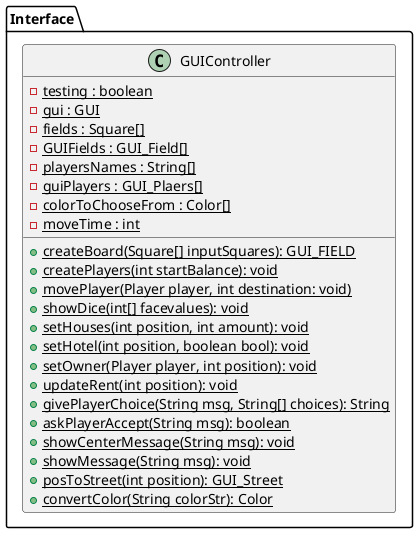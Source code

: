 @startuml
'https://plantuml.com/class-diagram
skinparam groupInheritance 2

skinparam linetype polyline

package Interface{
class GUIController{
      {static} -testing : boolean
      {static} -gui : GUI
      {static} -fields : Square[]
      {static} -GUIFields : GUI_Field[]
      {static} -playersNames : String[]
      {static} -guiPlayers : GUI_Plaers[]
      {static} -colorToChooseFrom : Color[]
      {static} -moveTime : int

      {static} +createBoard(Square[] inputSquares): GUI_FIELD
      {static} +createPlayers(int startBalance): void
      {static} +movePlayer(Player player, int destination: void)
      {static} +showDice(int[] facevalues): void
      {static} +setHouses(int position, int amount): void
      {static} +setHotel(int position, boolean bool): void
      {static} +setOwner(Player player, int position): void
      {static} +updateRent(int position): void
      {static} +givePlayerChoice(String msg, String[] choices): String
      {static} +askPlayerAccept(String msg): boolean
      {static} +showCenterMessage(String msg): void
      {static} +showMessage(String msg): void
      {static} +posToStreet(int position): GUI_Street
      {static} +convertColor(String colorStr): Color
}



@enduml